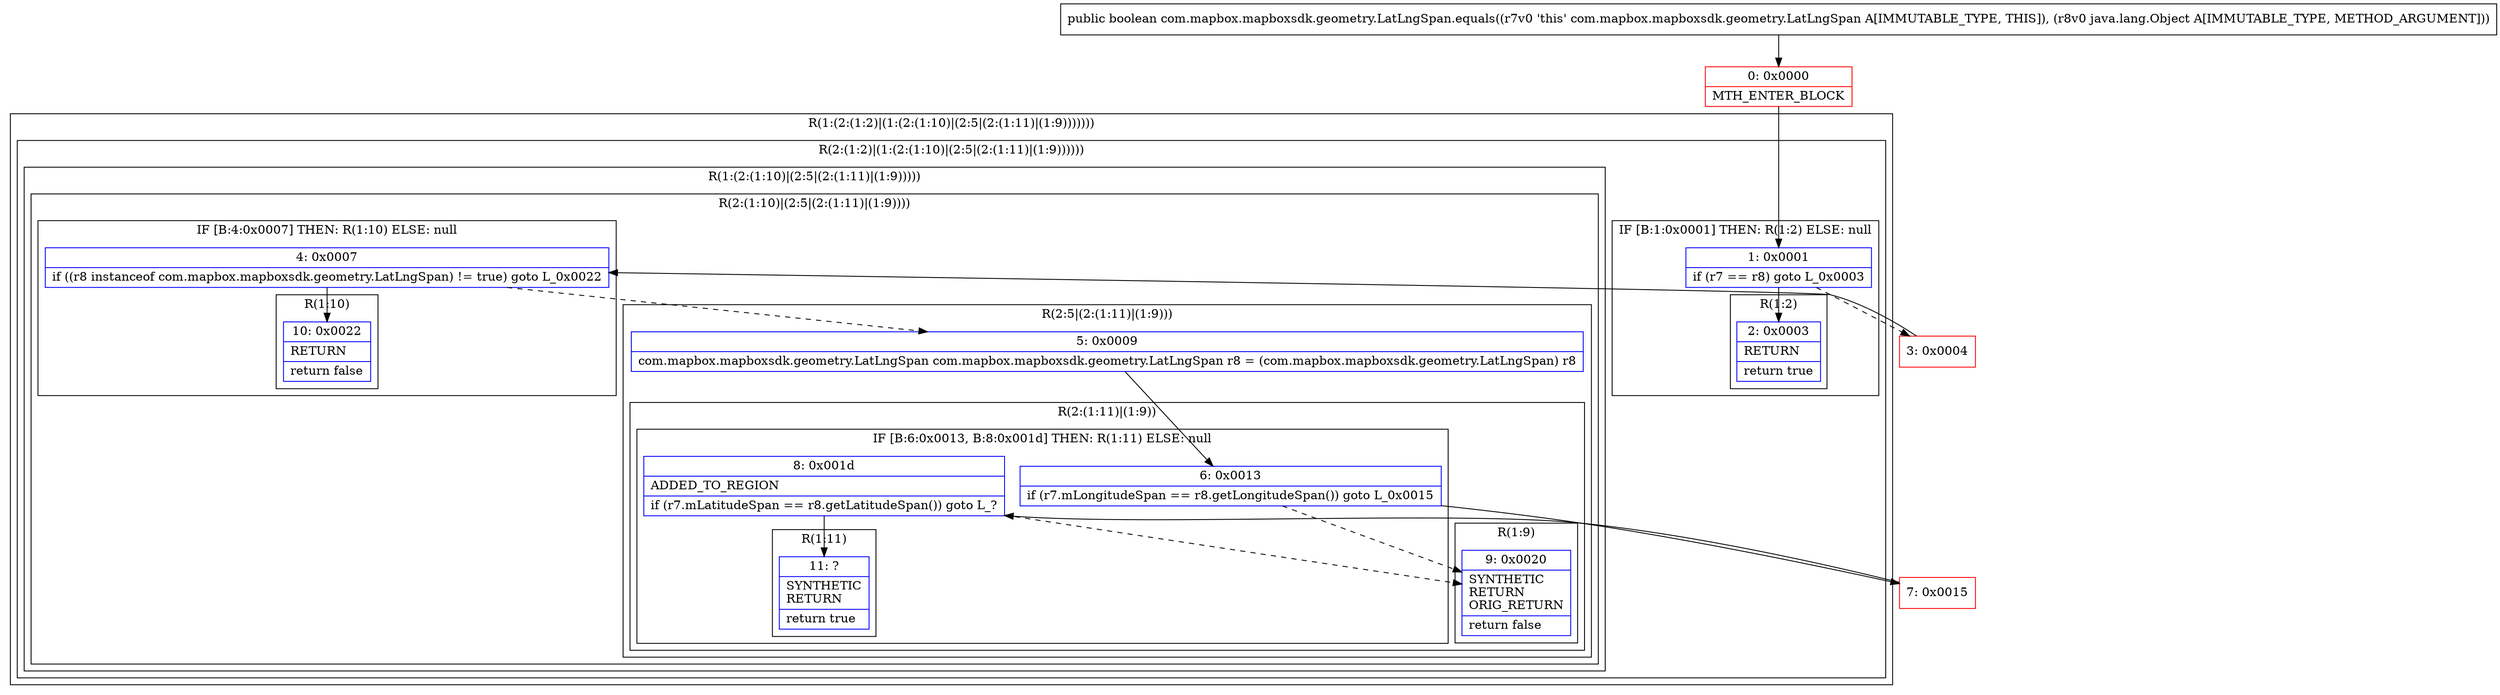 digraph "CFG forcom.mapbox.mapboxsdk.geometry.LatLngSpan.equals(Ljava\/lang\/Object;)Z" {
subgraph cluster_Region_1633481867 {
label = "R(1:(2:(1:2)|(1:(2:(1:10)|(2:5|(2:(1:11)|(1:9)))))))";
node [shape=record,color=blue];
subgraph cluster_Region_96838332 {
label = "R(2:(1:2)|(1:(2:(1:10)|(2:5|(2:(1:11)|(1:9))))))";
node [shape=record,color=blue];
subgraph cluster_IfRegion_1229690165 {
label = "IF [B:1:0x0001] THEN: R(1:2) ELSE: null";
node [shape=record,color=blue];
Node_1 [shape=record,label="{1\:\ 0x0001|if (r7 == r8) goto L_0x0003\l}"];
subgraph cluster_Region_1306725672 {
label = "R(1:2)";
node [shape=record,color=blue];
Node_2 [shape=record,label="{2\:\ 0x0003|RETURN\l|return true\l}"];
}
}
subgraph cluster_Region_1260212403 {
label = "R(1:(2:(1:10)|(2:5|(2:(1:11)|(1:9)))))";
node [shape=record,color=blue];
subgraph cluster_Region_1676004142 {
label = "R(2:(1:10)|(2:5|(2:(1:11)|(1:9))))";
node [shape=record,color=blue];
subgraph cluster_IfRegion_1980897370 {
label = "IF [B:4:0x0007] THEN: R(1:10) ELSE: null";
node [shape=record,color=blue];
Node_4 [shape=record,label="{4\:\ 0x0007|if ((r8 instanceof com.mapbox.mapboxsdk.geometry.LatLngSpan) != true) goto L_0x0022\l}"];
subgraph cluster_Region_600691197 {
label = "R(1:10)";
node [shape=record,color=blue];
Node_10 [shape=record,label="{10\:\ 0x0022|RETURN\l|return false\l}"];
}
}
subgraph cluster_Region_1414519179 {
label = "R(2:5|(2:(1:11)|(1:9)))";
node [shape=record,color=blue];
Node_5 [shape=record,label="{5\:\ 0x0009|com.mapbox.mapboxsdk.geometry.LatLngSpan com.mapbox.mapboxsdk.geometry.LatLngSpan r8 = (com.mapbox.mapboxsdk.geometry.LatLngSpan) r8\l}"];
subgraph cluster_Region_49579519 {
label = "R(2:(1:11)|(1:9))";
node [shape=record,color=blue];
subgraph cluster_IfRegion_2047719622 {
label = "IF [B:6:0x0013, B:8:0x001d] THEN: R(1:11) ELSE: null";
node [shape=record,color=blue];
Node_6 [shape=record,label="{6\:\ 0x0013|if (r7.mLongitudeSpan == r8.getLongitudeSpan()) goto L_0x0015\l}"];
Node_8 [shape=record,label="{8\:\ 0x001d|ADDED_TO_REGION\l|if (r7.mLatitudeSpan == r8.getLatitudeSpan()) goto L_?\l}"];
subgraph cluster_Region_1325765172 {
label = "R(1:11)";
node [shape=record,color=blue];
Node_11 [shape=record,label="{11\:\ ?|SYNTHETIC\lRETURN\l|return true\l}"];
}
}
subgraph cluster_Region_691245894 {
label = "R(1:9)";
node [shape=record,color=blue];
Node_9 [shape=record,label="{9\:\ 0x0020|SYNTHETIC\lRETURN\lORIG_RETURN\l|return false\l}"];
}
}
}
}
}
}
}
Node_0 [shape=record,color=red,label="{0\:\ 0x0000|MTH_ENTER_BLOCK\l}"];
Node_3 [shape=record,color=red,label="{3\:\ 0x0004}"];
Node_7 [shape=record,color=red,label="{7\:\ 0x0015}"];
MethodNode[shape=record,label="{public boolean com.mapbox.mapboxsdk.geometry.LatLngSpan.equals((r7v0 'this' com.mapbox.mapboxsdk.geometry.LatLngSpan A[IMMUTABLE_TYPE, THIS]), (r8v0 java.lang.Object A[IMMUTABLE_TYPE, METHOD_ARGUMENT])) }"];
MethodNode -> Node_0;
Node_1 -> Node_2;
Node_1 -> Node_3[style=dashed];
Node_4 -> Node_5[style=dashed];
Node_4 -> Node_10;
Node_5 -> Node_6;
Node_6 -> Node_7;
Node_6 -> Node_9[style=dashed];
Node_8 -> Node_9[style=dashed];
Node_8 -> Node_11;
Node_0 -> Node_1;
Node_3 -> Node_4;
Node_7 -> Node_8;
}

